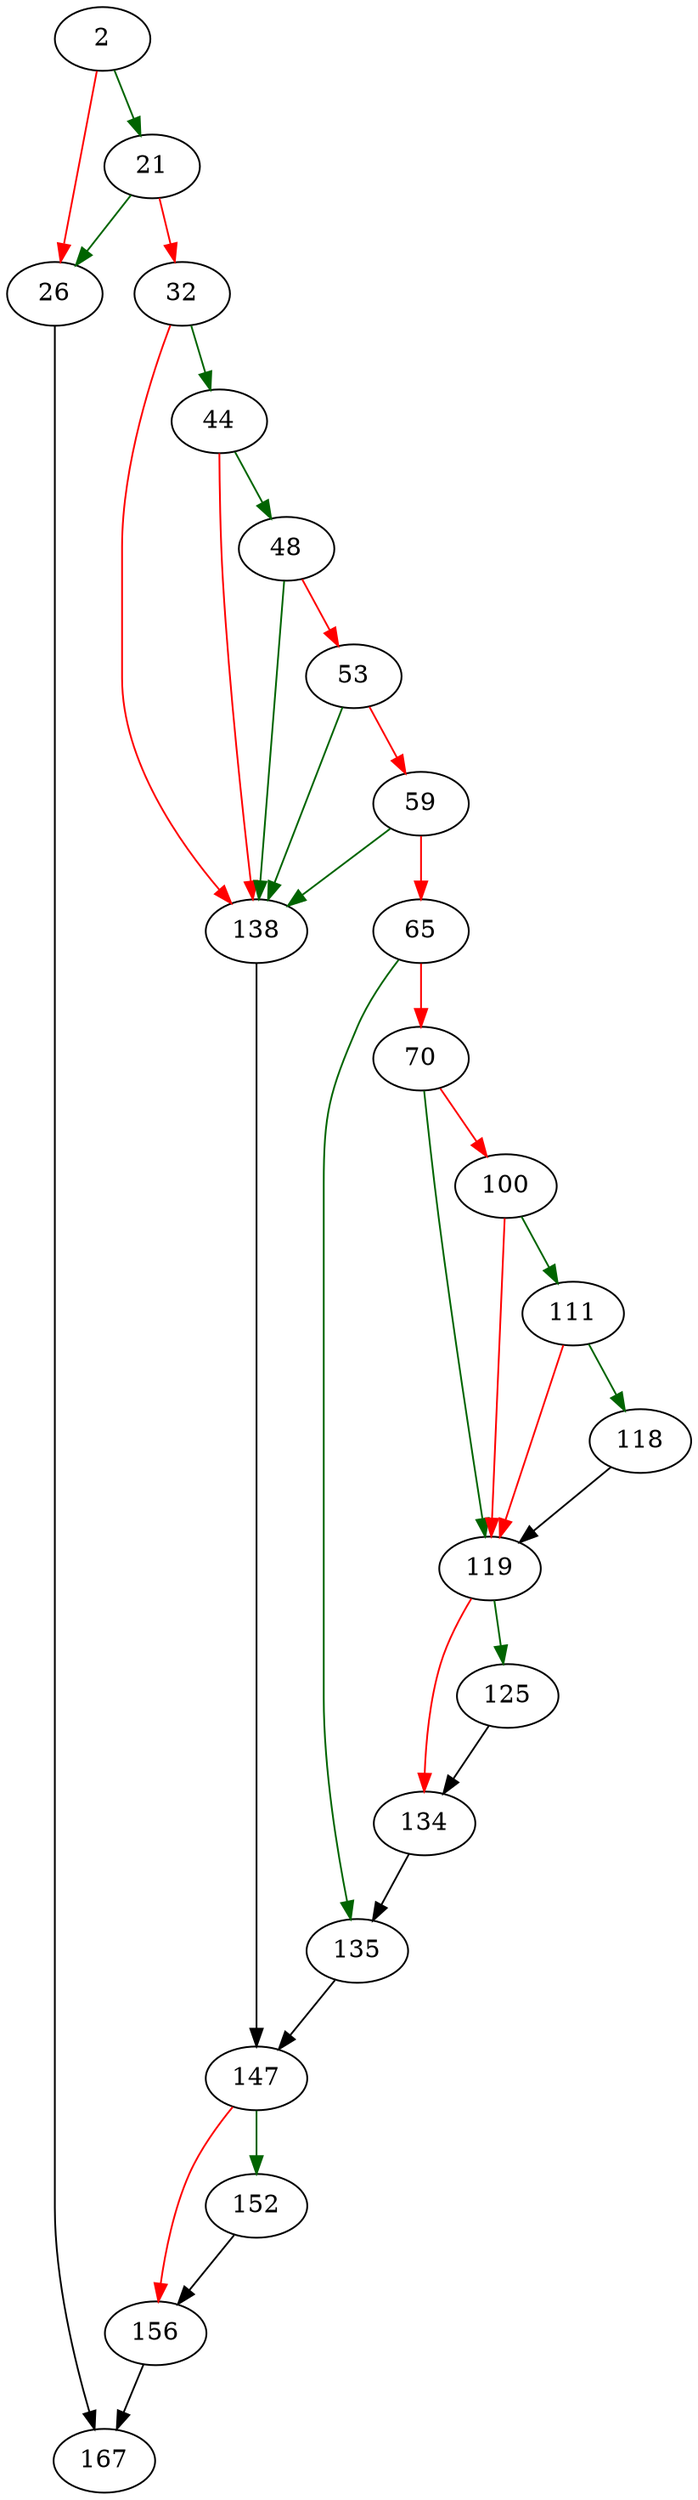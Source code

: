 strict digraph "sqlite3_declare_vtab" {
	// Node definitions.
	2 [entry=true];
	21;
	26;
	32;
	167;
	44;
	138;
	48;
	53;
	59;
	65;
	135;
	70;
	119;
	100;
	111;
	118;
	125;
	134;
	147;
	152;
	156;

	// Edge definitions.
	2 -> 21 [
		color=darkgreen
		cond=true
	];
	2 -> 26 [
		color=red
		cond=false
	];
	21 -> 26 [
		color=darkgreen
		cond=true
	];
	21 -> 32 [
		color=red
		cond=false
	];
	26 -> 167;
	32 -> 44 [
		color=darkgreen
		cond=true
	];
	32 -> 138 [
		color=red
		cond=false
	];
	44 -> 138 [
		color=red
		cond=false
	];
	44 -> 48 [
		color=darkgreen
		cond=true
	];
	138 -> 147;
	48 -> 138 [
		color=darkgreen
		cond=true
	];
	48 -> 53 [
		color=red
		cond=false
	];
	53 -> 138 [
		color=darkgreen
		cond=true
	];
	53 -> 59 [
		color=red
		cond=false
	];
	59 -> 138 [
		color=darkgreen
		cond=true
	];
	59 -> 65 [
		color=red
		cond=false
	];
	65 -> 135 [
		color=darkgreen
		cond=true
	];
	65 -> 70 [
		color=red
		cond=false
	];
	135 -> 147;
	70 -> 119 [
		color=darkgreen
		cond=true
	];
	70 -> 100 [
		color=red
		cond=false
	];
	119 -> 125 [
		color=darkgreen
		cond=true
	];
	119 -> 134 [
		color=red
		cond=false
	];
	100 -> 119 [
		color=red
		cond=false
	];
	100 -> 111 [
		color=darkgreen
		cond=true
	];
	111 -> 119 [
		color=red
		cond=false
	];
	111 -> 118 [
		color=darkgreen
		cond=true
	];
	118 -> 119;
	125 -> 134;
	134 -> 135;
	147 -> 152 [
		color=darkgreen
		cond=true
	];
	147 -> 156 [
		color=red
		cond=false
	];
	152 -> 156;
	156 -> 167;
}